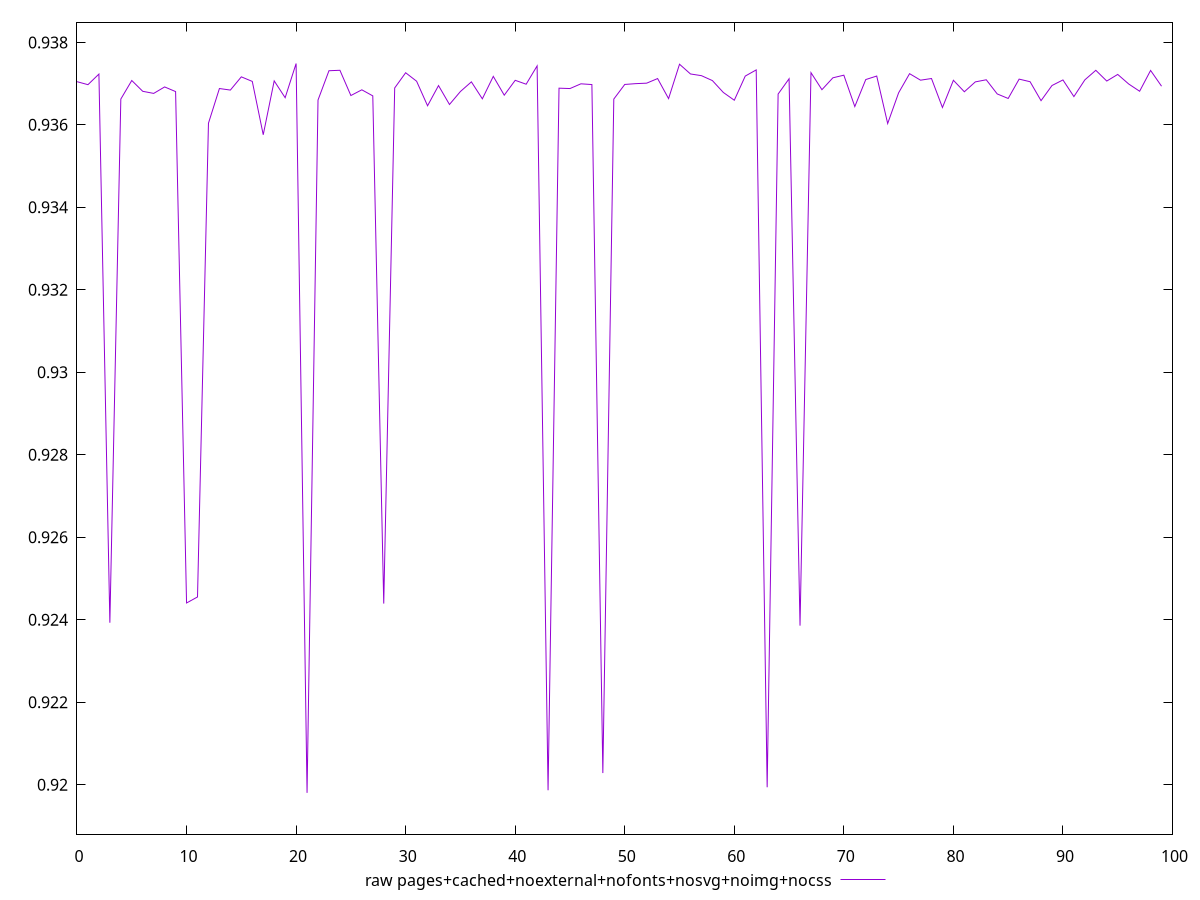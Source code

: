 $_rawPagesCachedNoexternalNofontsNosvgNoimgNocss <<EOF
0.9370471956511811
0.9369743704196754
0.9372312216500706
0.923927936779323
0.9366255401293176
0.9370755441223892
0.9368135553070687
0.9367627473149029
0.9369195068725322
0.9368068185920264
0.924407366212272
0.9245528128206186
0.9360398940501384
0.9368809078543465
0.9368435287850274
0.9371641063127959
0.9370533909387133
0.935759916881441
0.9370663170771631
0.9366584606806788
0.9374868255315372
0.9198022809900381
0.9366018597687977
0.9373124317361909
0.9373233626345019
0.9367109914124052
0.936849636220161
0.9367027800292347
0.9243925776098041
0.9368947087137438
0.9372635892713396
0.9370579758078061
0.9364628857293187
0.9369527723308678
0.9364940494246583
0.936808845291983
0.9370424806613902
0.9366314925363984
0.9371754620989411
0.9367198662372921
0.9370800706967947
0.9369854969325958
0.9374292681518388
0.9198663073473599
0.9368895641016688
0.9368804318151887
0.9369952256931326
0.9369771346817487
0.9202834370364583
0.9366253269773683
0.9369797392547925
0.9369993121496603
0.93701089917957
0.9371228209043956
0.9366365680907542
0.9374704604166866
0.9372341565264803
0.9371928930412331
0.9370734650484203
0.9367854638784157
0.9365970175156284
0.9371831150746389
0.9373321543260477
0.9199385238459153
0.9367468284144478
0.9371178186557837
0.9238578841308397
0.9372656356993506
0.9368529094007245
0.937140991262197
0.9372046639570722
0.9364434975832314
0.9370984781150768
0.9371837297840172
0.9360325256247042
0.9367773634602022
0.9372411517242878
0.9370833867717476
0.9371236277143961
0.9364207221893868
0.9370811027161863
0.9368023087147188
0.937041983625748
0.9370931694807483
0.9367498772126719
0.9366398532480205
0.9371090803829084
0.937046034033665
0.9365866072828009
0.9369539700370533
0.9370890115552001
0.9366854453924914
0.9370913388369716
0.9373228698682545
0.9370621555825847
0.9372229734394187
0.9369912869497834
0.9368149570418969
0.9373196341139457
0.936937302827003
EOF
set key outside below
set terminal pngcairo
set output "report_00006_2020-11-02T20-21-41.718Z/performance_score/pages+cached+noexternal+nofonts+nosvg+noimg+nocss//raw.png"
set yrange [0.9188022809900381:0.9384868255315372]
plot $_rawPagesCachedNoexternalNofontsNosvgNoimgNocss title "raw pages+cached+noexternal+nofonts+nosvg+noimg+nocss" with line ,